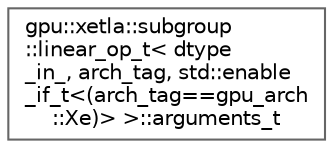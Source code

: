 digraph "Graphical Class Hierarchy"
{
 // LATEX_PDF_SIZE
  bgcolor="transparent";
  edge [fontname=Helvetica,fontsize=10,labelfontname=Helvetica,labelfontsize=10];
  node [fontname=Helvetica,fontsize=10,shape=box,height=0.2,width=0.4];
  rankdir="LR";
  Node0 [id="Node000000",label="gpu::xetla::subgroup\l::linear_op_t\< dtype\l_in_, arch_tag, std::enable\l_if_t\<(arch_tag==gpu_arch\l::Xe)\> \>::arguments_t",height=0.2,width=0.4,color="grey40", fillcolor="white", style="filled",URL="$structgpu_1_1xetla_1_1subgroup_1_1linear__op__t_3_01dtype__in___00_01arch__tag_00_01std_1_1enabl38b180c81f94e84a6d590c1c7621efb4.html",tooltip=" "];
}
